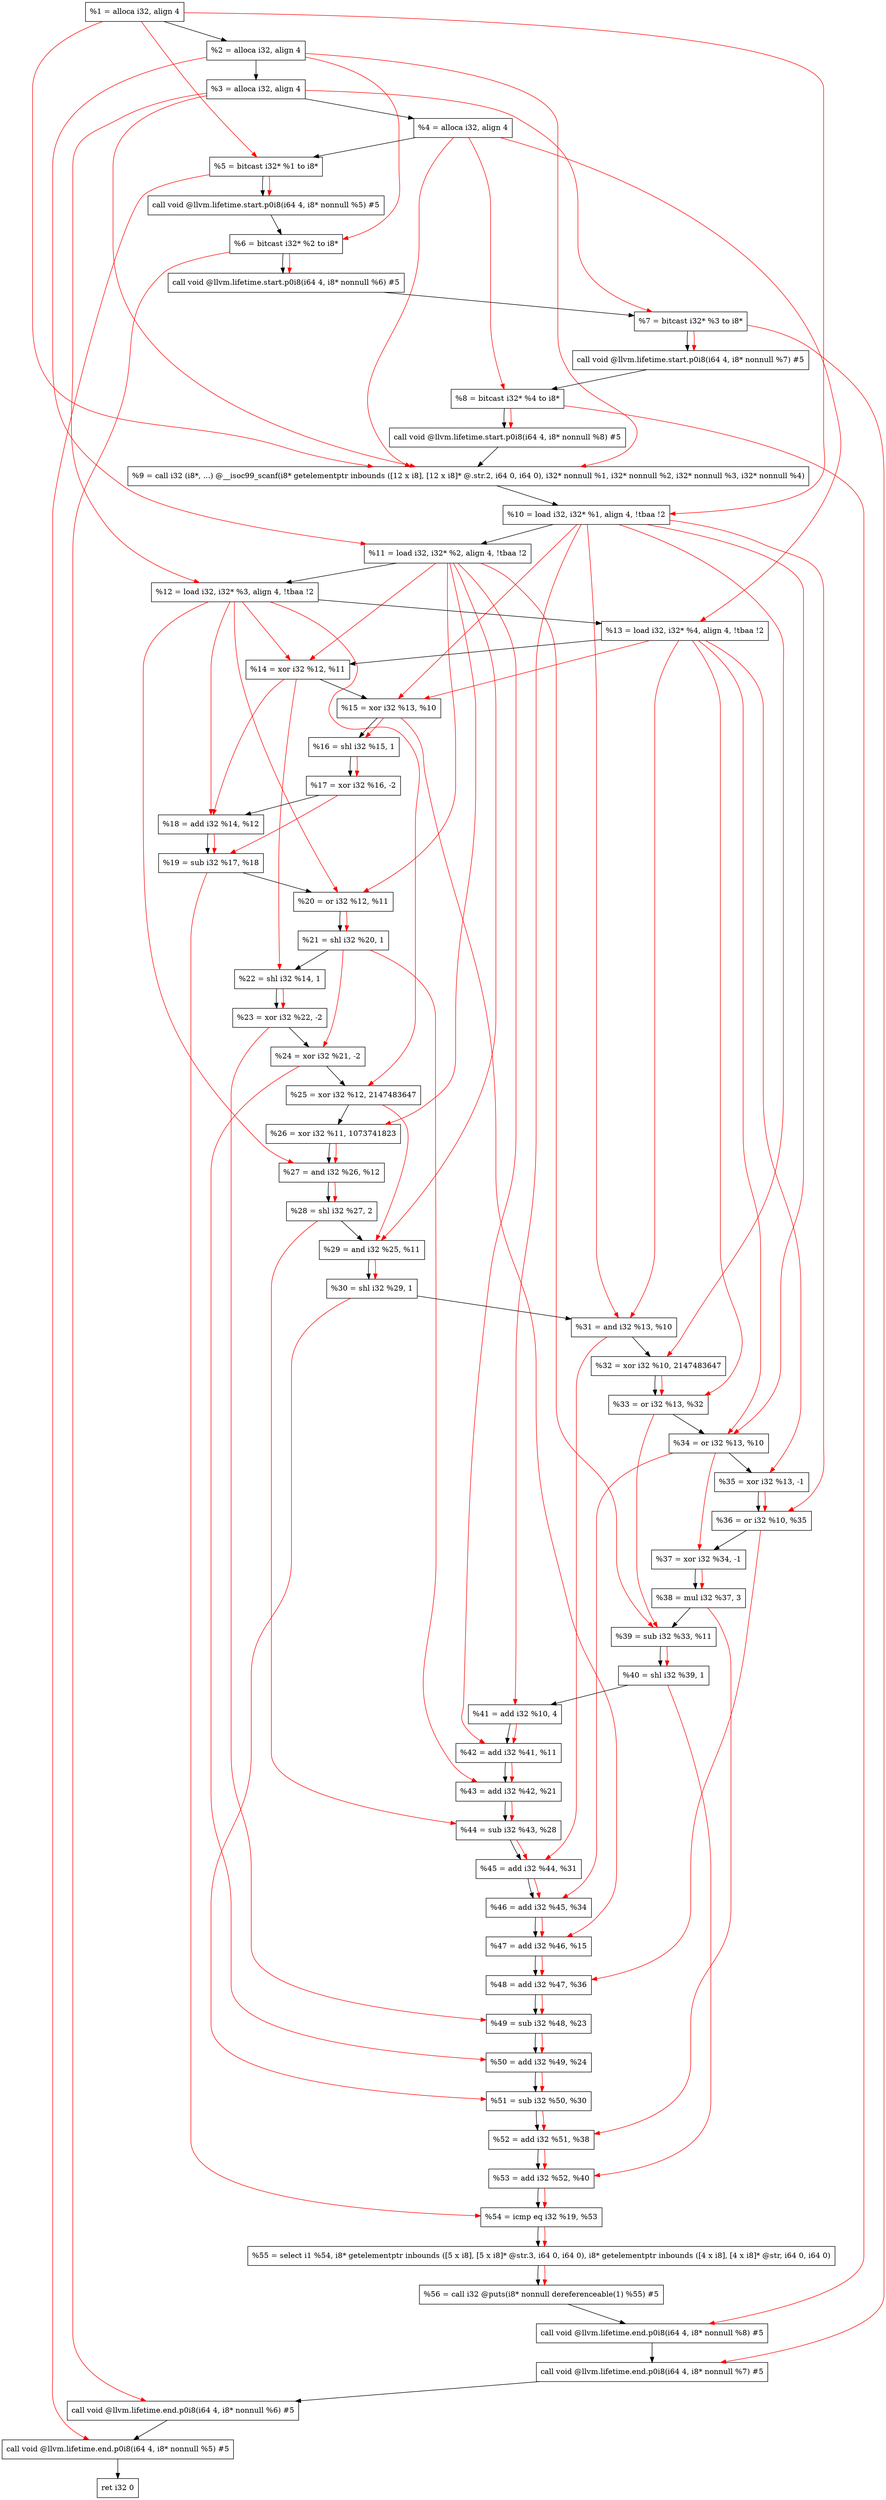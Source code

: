 digraph "DFG for'main' function" {
	Node0x2492d18[shape=record, label="  %1 = alloca i32, align 4"];
	Node0x2492d98[shape=record, label="  %2 = alloca i32, align 4"];
	Node0x2492e28[shape=record, label="  %3 = alloca i32, align 4"];
	Node0x2492e88[shape=record, label="  %4 = alloca i32, align 4"];
	Node0x2492f38[shape=record, label="  %5 = bitcast i32* %1 to i8*"];
	Node0x2493368[shape=record, label="  call void @llvm.lifetime.start.p0i8(i64 4, i8* nonnull %5) #5"];
	Node0x2493448[shape=record, label="  %6 = bitcast i32* %2 to i8*"];
	Node0x2493548[shape=record, label="  call void @llvm.lifetime.start.p0i8(i64 4, i8* nonnull %6) #5"];
	Node0x2493608[shape=record, label="  %7 = bitcast i32* %3 to i8*"];
	Node0x24936b8[shape=record, label="  call void @llvm.lifetime.start.p0i8(i64 4, i8* nonnull %7) #5"];
	Node0x2493778[shape=record, label="  %8 = bitcast i32* %4 to i8*"];
	Node0x2493828[shape=record, label="  call void @llvm.lifetime.start.p0i8(i64 4, i8* nonnull %8) #5"];
	Node0x248dba0[shape=record, label="  %9 = call i32 (i8*, ...) @__isoc99_scanf(i8* getelementptr inbounds ([12 x i8], [12 x i8]* @.str.2, i64 0, i64 0), i32* nonnull %1, i32* nonnull %2, i32* nonnull %3, i32* nonnull %4)"];
	Node0x2493a28[shape=record, label="  %10 = load i32, i32* %1, align 4, !tbaa !2"];
	Node0x2494998[shape=record, label="  %11 = load i32, i32* %2, align 4, !tbaa !2"];
	Node0x2495008[shape=record, label="  %12 = load i32, i32* %3, align 4, !tbaa !2"];
	Node0x2495068[shape=record, label="  %13 = load i32, i32* %4, align 4, !tbaa !2"];
	Node0x24950e0[shape=record, label="  %14 = xor i32 %12, %11"];
	Node0x2495150[shape=record, label="  %15 = xor i32 %13, %10"];
	Node0x24951c0[shape=record, label="  %16 = shl i32 %15, 1"];
	Node0x2495230[shape=record, label="  %17 = xor i32 %16, -2"];
	Node0x24952a0[shape=record, label="  %18 = add i32 %14, %12"];
	Node0x2495310[shape=record, label="  %19 = sub i32 %17, %18"];
	Node0x2495380[shape=record, label="  %20 = or i32 %12, %11"];
	Node0x24953f0[shape=record, label="  %21 = shl i32 %20, 1"];
	Node0x2495460[shape=record, label="  %22 = shl i32 %14, 1"];
	Node0x24954d0[shape=record, label="  %23 = xor i32 %22, -2"];
	Node0x2495540[shape=record, label="  %24 = xor i32 %21, -2"];
	Node0x24955b0[shape=record, label="  %25 = xor i32 %12, 2147483647"];
	Node0x2495620[shape=record, label="  %26 = xor i32 %11, 1073741823"];
	Node0x2495690[shape=record, label="  %27 = and i32 %26, %12"];
	Node0x2495700[shape=record, label="  %28 = shl i32 %27, 2"];
	Node0x2495770[shape=record, label="  %29 = and i32 %25, %11"];
	Node0x24957e0[shape=record, label="  %30 = shl i32 %29, 1"];
	Node0x2495850[shape=record, label="  %31 = and i32 %13, %10"];
	Node0x24958c0[shape=record, label="  %32 = xor i32 %10, 2147483647"];
	Node0x2495930[shape=record, label="  %33 = or i32 %13, %32"];
	Node0x24959a0[shape=record, label="  %34 = or i32 %13, %10"];
	Node0x2495a10[shape=record, label="  %35 = xor i32 %13, -1"];
	Node0x2495a80[shape=record, label="  %36 = or i32 %10, %35"];
	Node0x2495af0[shape=record, label="  %37 = xor i32 %34, -1"];
	Node0x2495b60[shape=record, label="  %38 = mul i32 %37, 3"];
	Node0x2495bd0[shape=record, label="  %39 = sub i32 %33, %11"];
	Node0x2495c40[shape=record, label="  %40 = shl i32 %39, 1"];
	Node0x2495cb0[shape=record, label="  %41 = add i32 %10, 4"];
	Node0x2495d20[shape=record, label="  %42 = add i32 %41, %11"];
	Node0x2495d90[shape=record, label="  %43 = add i32 %42, %21"];
	Node0x2495e00[shape=record, label="  %44 = sub i32 %43, %28"];
	Node0x2495e70[shape=record, label="  %45 = add i32 %44, %31"];
	Node0x2495ee0[shape=record, label="  %46 = add i32 %45, %34"];
	Node0x2495f50[shape=record, label="  %47 = add i32 %46, %15"];
	Node0x2495fc0[shape=record, label="  %48 = add i32 %47, %36"];
	Node0x2496030[shape=record, label="  %49 = sub i32 %48, %23"];
	Node0x24960a0[shape=record, label="  %50 = add i32 %49, %24"];
	Node0x2496110[shape=record, label="  %51 = sub i32 %50, %30"];
	Node0x2496180[shape=record, label="  %52 = add i32 %51, %38"];
	Node0x24961f0[shape=record, label="  %53 = add i32 %52, %40"];
	Node0x2496260[shape=record, label="  %54 = icmp eq i32 %19, %53"];
	Node0x24328b8[shape=record, label="  %55 = select i1 %54, i8* getelementptr inbounds ([5 x i8], [5 x i8]* @str.3, i64 0, i64 0), i8* getelementptr inbounds ([4 x i8], [4 x i8]* @str, i64 0, i64 0)"];
	Node0x24962f0[shape=record, label="  %56 = call i32 @puts(i8* nonnull dereferenceable(1) %55) #5"];
	Node0x2496598[shape=record, label="  call void @llvm.lifetime.end.p0i8(i64 4, i8* nonnull %8) #5"];
	Node0x24966f8[shape=record, label="  call void @llvm.lifetime.end.p0i8(i64 4, i8* nonnull %7) #5"];
	Node0x2496808[shape=record, label="  call void @llvm.lifetime.end.p0i8(i64 4, i8* nonnull %6) #5"];
	Node0x2496918[shape=record, label="  call void @llvm.lifetime.end.p0i8(i64 4, i8* nonnull %5) #5"];
	Node0x24969d8[shape=record, label="  ret i32 0"];
	Node0x2492d18 -> Node0x2492d98;
	Node0x2492d98 -> Node0x2492e28;
	Node0x2492e28 -> Node0x2492e88;
	Node0x2492e88 -> Node0x2492f38;
	Node0x2492f38 -> Node0x2493368;
	Node0x2493368 -> Node0x2493448;
	Node0x2493448 -> Node0x2493548;
	Node0x2493548 -> Node0x2493608;
	Node0x2493608 -> Node0x24936b8;
	Node0x24936b8 -> Node0x2493778;
	Node0x2493778 -> Node0x2493828;
	Node0x2493828 -> Node0x248dba0;
	Node0x248dba0 -> Node0x2493a28;
	Node0x2493a28 -> Node0x2494998;
	Node0x2494998 -> Node0x2495008;
	Node0x2495008 -> Node0x2495068;
	Node0x2495068 -> Node0x24950e0;
	Node0x24950e0 -> Node0x2495150;
	Node0x2495150 -> Node0x24951c0;
	Node0x24951c0 -> Node0x2495230;
	Node0x2495230 -> Node0x24952a0;
	Node0x24952a0 -> Node0x2495310;
	Node0x2495310 -> Node0x2495380;
	Node0x2495380 -> Node0x24953f0;
	Node0x24953f0 -> Node0x2495460;
	Node0x2495460 -> Node0x24954d0;
	Node0x24954d0 -> Node0x2495540;
	Node0x2495540 -> Node0x24955b0;
	Node0x24955b0 -> Node0x2495620;
	Node0x2495620 -> Node0x2495690;
	Node0x2495690 -> Node0x2495700;
	Node0x2495700 -> Node0x2495770;
	Node0x2495770 -> Node0x24957e0;
	Node0x24957e0 -> Node0x2495850;
	Node0x2495850 -> Node0x24958c0;
	Node0x24958c0 -> Node0x2495930;
	Node0x2495930 -> Node0x24959a0;
	Node0x24959a0 -> Node0x2495a10;
	Node0x2495a10 -> Node0x2495a80;
	Node0x2495a80 -> Node0x2495af0;
	Node0x2495af0 -> Node0x2495b60;
	Node0x2495b60 -> Node0x2495bd0;
	Node0x2495bd0 -> Node0x2495c40;
	Node0x2495c40 -> Node0x2495cb0;
	Node0x2495cb0 -> Node0x2495d20;
	Node0x2495d20 -> Node0x2495d90;
	Node0x2495d90 -> Node0x2495e00;
	Node0x2495e00 -> Node0x2495e70;
	Node0x2495e70 -> Node0x2495ee0;
	Node0x2495ee0 -> Node0x2495f50;
	Node0x2495f50 -> Node0x2495fc0;
	Node0x2495fc0 -> Node0x2496030;
	Node0x2496030 -> Node0x24960a0;
	Node0x24960a0 -> Node0x2496110;
	Node0x2496110 -> Node0x2496180;
	Node0x2496180 -> Node0x24961f0;
	Node0x24961f0 -> Node0x2496260;
	Node0x2496260 -> Node0x24328b8;
	Node0x24328b8 -> Node0x24962f0;
	Node0x24962f0 -> Node0x2496598;
	Node0x2496598 -> Node0x24966f8;
	Node0x24966f8 -> Node0x2496808;
	Node0x2496808 -> Node0x2496918;
	Node0x2496918 -> Node0x24969d8;
edge [color=red]
	Node0x2492d18 -> Node0x2492f38;
	Node0x2492f38 -> Node0x2493368;
	Node0x2492d98 -> Node0x2493448;
	Node0x2493448 -> Node0x2493548;
	Node0x2492e28 -> Node0x2493608;
	Node0x2493608 -> Node0x24936b8;
	Node0x2492e88 -> Node0x2493778;
	Node0x2493778 -> Node0x2493828;
	Node0x2492d18 -> Node0x248dba0;
	Node0x2492d98 -> Node0x248dba0;
	Node0x2492e28 -> Node0x248dba0;
	Node0x2492e88 -> Node0x248dba0;
	Node0x2492d18 -> Node0x2493a28;
	Node0x2492d98 -> Node0x2494998;
	Node0x2492e28 -> Node0x2495008;
	Node0x2492e88 -> Node0x2495068;
	Node0x2495008 -> Node0x24950e0;
	Node0x2494998 -> Node0x24950e0;
	Node0x2495068 -> Node0x2495150;
	Node0x2493a28 -> Node0x2495150;
	Node0x2495150 -> Node0x24951c0;
	Node0x24951c0 -> Node0x2495230;
	Node0x24950e0 -> Node0x24952a0;
	Node0x2495008 -> Node0x24952a0;
	Node0x2495230 -> Node0x2495310;
	Node0x24952a0 -> Node0x2495310;
	Node0x2495008 -> Node0x2495380;
	Node0x2494998 -> Node0x2495380;
	Node0x2495380 -> Node0x24953f0;
	Node0x24950e0 -> Node0x2495460;
	Node0x2495460 -> Node0x24954d0;
	Node0x24953f0 -> Node0x2495540;
	Node0x2495008 -> Node0x24955b0;
	Node0x2494998 -> Node0x2495620;
	Node0x2495620 -> Node0x2495690;
	Node0x2495008 -> Node0x2495690;
	Node0x2495690 -> Node0x2495700;
	Node0x24955b0 -> Node0x2495770;
	Node0x2494998 -> Node0x2495770;
	Node0x2495770 -> Node0x24957e0;
	Node0x2495068 -> Node0x2495850;
	Node0x2493a28 -> Node0x2495850;
	Node0x2493a28 -> Node0x24958c0;
	Node0x2495068 -> Node0x2495930;
	Node0x24958c0 -> Node0x2495930;
	Node0x2495068 -> Node0x24959a0;
	Node0x2493a28 -> Node0x24959a0;
	Node0x2495068 -> Node0x2495a10;
	Node0x2493a28 -> Node0x2495a80;
	Node0x2495a10 -> Node0x2495a80;
	Node0x24959a0 -> Node0x2495af0;
	Node0x2495af0 -> Node0x2495b60;
	Node0x2495930 -> Node0x2495bd0;
	Node0x2494998 -> Node0x2495bd0;
	Node0x2495bd0 -> Node0x2495c40;
	Node0x2493a28 -> Node0x2495cb0;
	Node0x2495cb0 -> Node0x2495d20;
	Node0x2494998 -> Node0x2495d20;
	Node0x2495d20 -> Node0x2495d90;
	Node0x24953f0 -> Node0x2495d90;
	Node0x2495d90 -> Node0x2495e00;
	Node0x2495700 -> Node0x2495e00;
	Node0x2495e00 -> Node0x2495e70;
	Node0x2495850 -> Node0x2495e70;
	Node0x2495e70 -> Node0x2495ee0;
	Node0x24959a0 -> Node0x2495ee0;
	Node0x2495ee0 -> Node0x2495f50;
	Node0x2495150 -> Node0x2495f50;
	Node0x2495f50 -> Node0x2495fc0;
	Node0x2495a80 -> Node0x2495fc0;
	Node0x2495fc0 -> Node0x2496030;
	Node0x24954d0 -> Node0x2496030;
	Node0x2496030 -> Node0x24960a0;
	Node0x2495540 -> Node0x24960a0;
	Node0x24960a0 -> Node0x2496110;
	Node0x24957e0 -> Node0x2496110;
	Node0x2496110 -> Node0x2496180;
	Node0x2495b60 -> Node0x2496180;
	Node0x2496180 -> Node0x24961f0;
	Node0x2495c40 -> Node0x24961f0;
	Node0x2495310 -> Node0x2496260;
	Node0x24961f0 -> Node0x2496260;
	Node0x2496260 -> Node0x24328b8;
	Node0x24328b8 -> Node0x24962f0;
	Node0x2493778 -> Node0x2496598;
	Node0x2493608 -> Node0x24966f8;
	Node0x2493448 -> Node0x2496808;
	Node0x2492f38 -> Node0x2496918;
}
